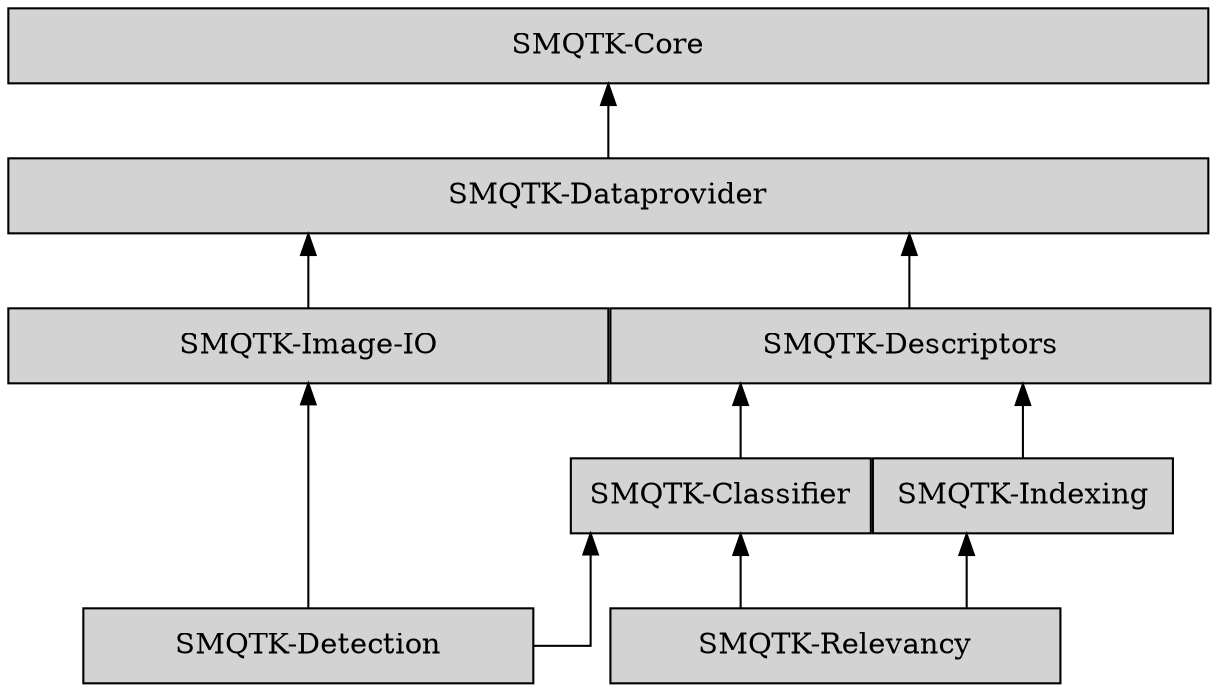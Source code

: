 digraph dependencies {

graph [
    rankdir=BT,     // Direct from the bottom to the top.
    splines=ortho,  // Use straight/elbow lines.
    nodesep=0,
    ranksep=0.5,
];
node [
    shape=box,
    style=filled,
];

core [
    label="SMQTK-Core",
    width=8,
    URL="https://github.com/Kitware/SMQTK-Core"
];
dataprovider [
    label="SMQTK-Dataprovider",
    width=8,
    URL="https://github.com/Kitware/SMQTK-Dataprovider",
];
imageio [
    label="SMQTK-Image-IO",
    width=4,
    URL="https://github.com/Kitware/SMQTK-Image-IO",
];
descriptors [
    label="SMQTK-Descriptors",
    width=4,
    URL="https://github.com/Kitware/SMQTK-Descriptors",
];
classifier [
    label="SMQTK-Classifier",
    width=2,
    URL="https://github.com/Kitware/SMQTK-Classifier",
];
indexing [
    label="SMQTK-Indexing",
    width=2,
    URL="https://github.com/Kitware/SMQTK-Indexing",
];
detection [
    label="SMQTK-Detection",
    width=3,
    URL="https://github.com/Kitware/SMQTK-Detection",
];
relevancy [
    label="SMQTK-Relevancy",
    width=3,
    URL="https://github.com/Kitware/SMQTK-Relevancy",
];

{rank=same; core;}
{rank=same; dataprovider;}
{rank=same; descriptors imageio;}
{rank=same; classifier indexing;}
{rank=same; detection relevancy;}

dataprovider -> core;
imageio -> dataprovider;
descriptors -> dataprovider;
detection -> imageio;
detection -> classifier [constraint=false];
indexing -> descriptors;
classifier -> descriptors;
relevancy -> classifier;
relevancy -> indexing;

}

// inotifywait -e close_write -m . |
//   while read -r directory events filename
//   do
//     if [[ "$filename" = "dep_block.dot" ]]
//     then
//       echo "Regenerating dep_block.svg"
//       dot dep_block.dot -Tsvg -o dep_block.svg
//     fi
//   done;
